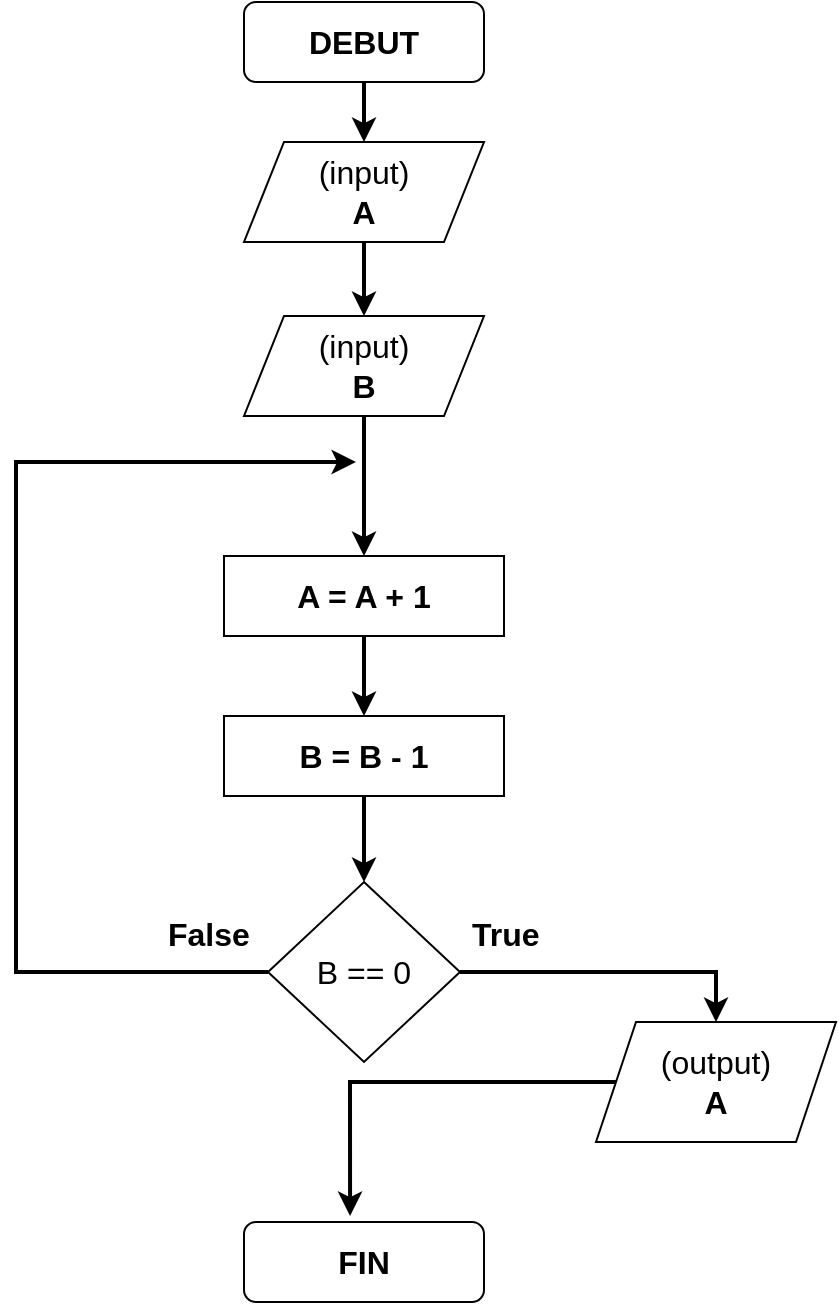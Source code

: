 <mxfile version="20.3.0" type="device"><diagram id="lWWiYtc7OeNWPPO9jfbn" name="Page-1"><mxGraphModel dx="1102" dy="685" grid="1" gridSize="10" guides="1" tooltips="1" connect="1" arrows="1" fold="1" page="1" pageScale="1" pageWidth="827" pageHeight="1169" math="0" shadow="0"><root><mxCell id="0"/><mxCell id="1" parent="0"/><mxCell id="umgLQ1Bfb7OlxTPby6Ox-8" style="edgeStyle=orthogonalEdgeStyle;rounded=0;orthogonalLoop=1;jettySize=auto;html=1;exitX=0.5;exitY=1;exitDx=0;exitDy=0;entryX=0.5;entryY=0;entryDx=0;entryDy=0;fontSize=16;strokeWidth=2;" edge="1" parent="1" source="umgLQ1Bfb7OlxTPby6Ox-1" target="umgLQ1Bfb7OlxTPby6Ox-3"><mxGeometry relative="1" as="geometry"/></mxCell><mxCell id="umgLQ1Bfb7OlxTPby6Ox-1" value="&lt;b&gt;&lt;font style=&quot;font-size: 16px;&quot;&gt;DEBUT&lt;/font&gt;&lt;/b&gt;" style="rounded=1;whiteSpace=wrap;html=1;" vertex="1" parent="1"><mxGeometry x="354" y="30" width="120" height="40" as="geometry"/></mxCell><mxCell id="umgLQ1Bfb7OlxTPby6Ox-2" value="&lt;b&gt;&lt;font style=&quot;font-size: 16px;&quot;&gt;FIN&lt;/font&gt;&lt;/b&gt;" style="rounded=1;whiteSpace=wrap;html=1;" vertex="1" parent="1"><mxGeometry x="354" y="640" width="120" height="40" as="geometry"/></mxCell><mxCell id="umgLQ1Bfb7OlxTPby6Ox-9" style="edgeStyle=orthogonalEdgeStyle;rounded=0;orthogonalLoop=1;jettySize=auto;html=1;exitX=0.5;exitY=1;exitDx=0;exitDy=0;strokeWidth=2;fontSize=16;" edge="1" parent="1" source="umgLQ1Bfb7OlxTPby6Ox-3" target="umgLQ1Bfb7OlxTPby6Ox-4"><mxGeometry relative="1" as="geometry"/></mxCell><mxCell id="umgLQ1Bfb7OlxTPby6Ox-3" value="(input)&lt;br&gt;&lt;b&gt;A&lt;/b&gt;" style="shape=parallelogram;perimeter=parallelogramPerimeter;whiteSpace=wrap;html=1;fixedSize=1;fontSize=16;" vertex="1" parent="1"><mxGeometry x="354" y="100" width="120" height="50" as="geometry"/></mxCell><mxCell id="umgLQ1Bfb7OlxTPby6Ox-10" style="edgeStyle=orthogonalEdgeStyle;rounded=0;orthogonalLoop=1;jettySize=auto;html=1;exitX=0.5;exitY=1;exitDx=0;exitDy=0;entryX=0.5;entryY=0;entryDx=0;entryDy=0;strokeWidth=2;fontSize=16;" edge="1" parent="1" source="umgLQ1Bfb7OlxTPby6Ox-4" target="umgLQ1Bfb7OlxTPby6Ox-5"><mxGeometry relative="1" as="geometry"/></mxCell><mxCell id="umgLQ1Bfb7OlxTPby6Ox-4" value="(input)&lt;br&gt;&lt;b&gt;B&lt;/b&gt;" style="shape=parallelogram;perimeter=parallelogramPerimeter;whiteSpace=wrap;html=1;fixedSize=1;fontSize=16;" vertex="1" parent="1"><mxGeometry x="354" y="187" width="120" height="50" as="geometry"/></mxCell><mxCell id="umgLQ1Bfb7OlxTPby6Ox-11" style="edgeStyle=orthogonalEdgeStyle;rounded=0;orthogonalLoop=1;jettySize=auto;html=1;exitX=0.5;exitY=1;exitDx=0;exitDy=0;strokeWidth=2;fontSize=16;" edge="1" parent="1" source="umgLQ1Bfb7OlxTPby6Ox-5" target="umgLQ1Bfb7OlxTPby6Ox-6"><mxGeometry relative="1" as="geometry"/></mxCell><mxCell id="umgLQ1Bfb7OlxTPby6Ox-5" value="&lt;b&gt;A = A + 1&lt;/b&gt;" style="rounded=0;whiteSpace=wrap;html=1;fontSize=16;" vertex="1" parent="1"><mxGeometry x="344" y="307" width="140" height="40" as="geometry"/></mxCell><mxCell id="umgLQ1Bfb7OlxTPby6Ox-12" style="edgeStyle=orthogonalEdgeStyle;rounded=0;orthogonalLoop=1;jettySize=auto;html=1;exitX=0.5;exitY=1;exitDx=0;exitDy=0;entryX=0.5;entryY=0;entryDx=0;entryDy=0;strokeWidth=2;fontSize=16;" edge="1" parent="1" source="umgLQ1Bfb7OlxTPby6Ox-6" target="umgLQ1Bfb7OlxTPby6Ox-7"><mxGeometry relative="1" as="geometry"/></mxCell><mxCell id="umgLQ1Bfb7OlxTPby6Ox-6" value="&lt;b&gt;B = B - 1&lt;/b&gt;" style="rounded=0;whiteSpace=wrap;html=1;fontSize=16;" vertex="1" parent="1"><mxGeometry x="344" y="387" width="140" height="40" as="geometry"/></mxCell><mxCell id="umgLQ1Bfb7OlxTPby6Ox-19" style="edgeStyle=orthogonalEdgeStyle;rounded=0;orthogonalLoop=1;jettySize=auto;html=1;exitX=1;exitY=0.5;exitDx=0;exitDy=0;entryX=0.5;entryY=0;entryDx=0;entryDy=0;strokeWidth=2;fontSize=16;" edge="1" parent="1" source="umgLQ1Bfb7OlxTPby6Ox-7" target="umgLQ1Bfb7OlxTPby6Ox-18"><mxGeometry relative="1" as="geometry"/></mxCell><mxCell id="umgLQ1Bfb7OlxTPby6Ox-7" value="B == 0" style="rhombus;whiteSpace=wrap;html=1;fontSize=16;" vertex="1" parent="1"><mxGeometry x="366" y="470" width="96" height="90" as="geometry"/></mxCell><mxCell id="umgLQ1Bfb7OlxTPby6Ox-14" value="" style="endArrow=classic;html=1;rounded=0;strokeWidth=2;fontSize=16;exitX=0;exitY=0.5;exitDx=0;exitDy=0;" edge="1" parent="1" source="umgLQ1Bfb7OlxTPby6Ox-7"><mxGeometry width="50" height="50" relative="1" as="geometry"><mxPoint x="390" y="370" as="sourcePoint"/><mxPoint x="410" y="260" as="targetPoint"/><Array as="points"><mxPoint x="240" y="515"/><mxPoint x="240" y="260"/></Array></mxGeometry></mxCell><mxCell id="umgLQ1Bfb7OlxTPby6Ox-16" value="True" style="text;strokeColor=none;fillColor=none;align=left;verticalAlign=middle;spacingLeft=4;spacingRight=4;overflow=hidden;points=[[0,0.5],[1,0.5]];portConstraint=eastwest;rotatable=0;fontSize=16;fontStyle=1" vertex="1" parent="1"><mxGeometry x="462" y="480" width="80" height="30" as="geometry"/></mxCell><mxCell id="umgLQ1Bfb7OlxTPby6Ox-17" value="False" style="text;strokeColor=none;fillColor=none;align=left;verticalAlign=middle;spacingLeft=4;spacingRight=4;overflow=hidden;points=[[0,0.5],[1,0.5]];portConstraint=eastwest;rotatable=0;fontSize=16;fontStyle=1" vertex="1" parent="1"><mxGeometry x="310" y="480" width="80" height="30" as="geometry"/></mxCell><mxCell id="umgLQ1Bfb7OlxTPby6Ox-20" style="edgeStyle=orthogonalEdgeStyle;rounded=0;orthogonalLoop=1;jettySize=auto;html=1;entryX=0.442;entryY=-0.075;entryDx=0;entryDy=0;entryPerimeter=0;strokeWidth=2;fontSize=16;" edge="1" parent="1" source="umgLQ1Bfb7OlxTPby6Ox-18" target="umgLQ1Bfb7OlxTPby6Ox-2"><mxGeometry relative="1" as="geometry"/></mxCell><mxCell id="umgLQ1Bfb7OlxTPby6Ox-18" value="(output)&lt;br&gt;&lt;b&gt;A&lt;/b&gt;" style="shape=parallelogram;perimeter=parallelogramPerimeter;whiteSpace=wrap;html=1;fixedSize=1;fontSize=16;" vertex="1" parent="1"><mxGeometry x="530" y="540" width="120" height="60" as="geometry"/></mxCell></root></mxGraphModel></diagram></mxfile>